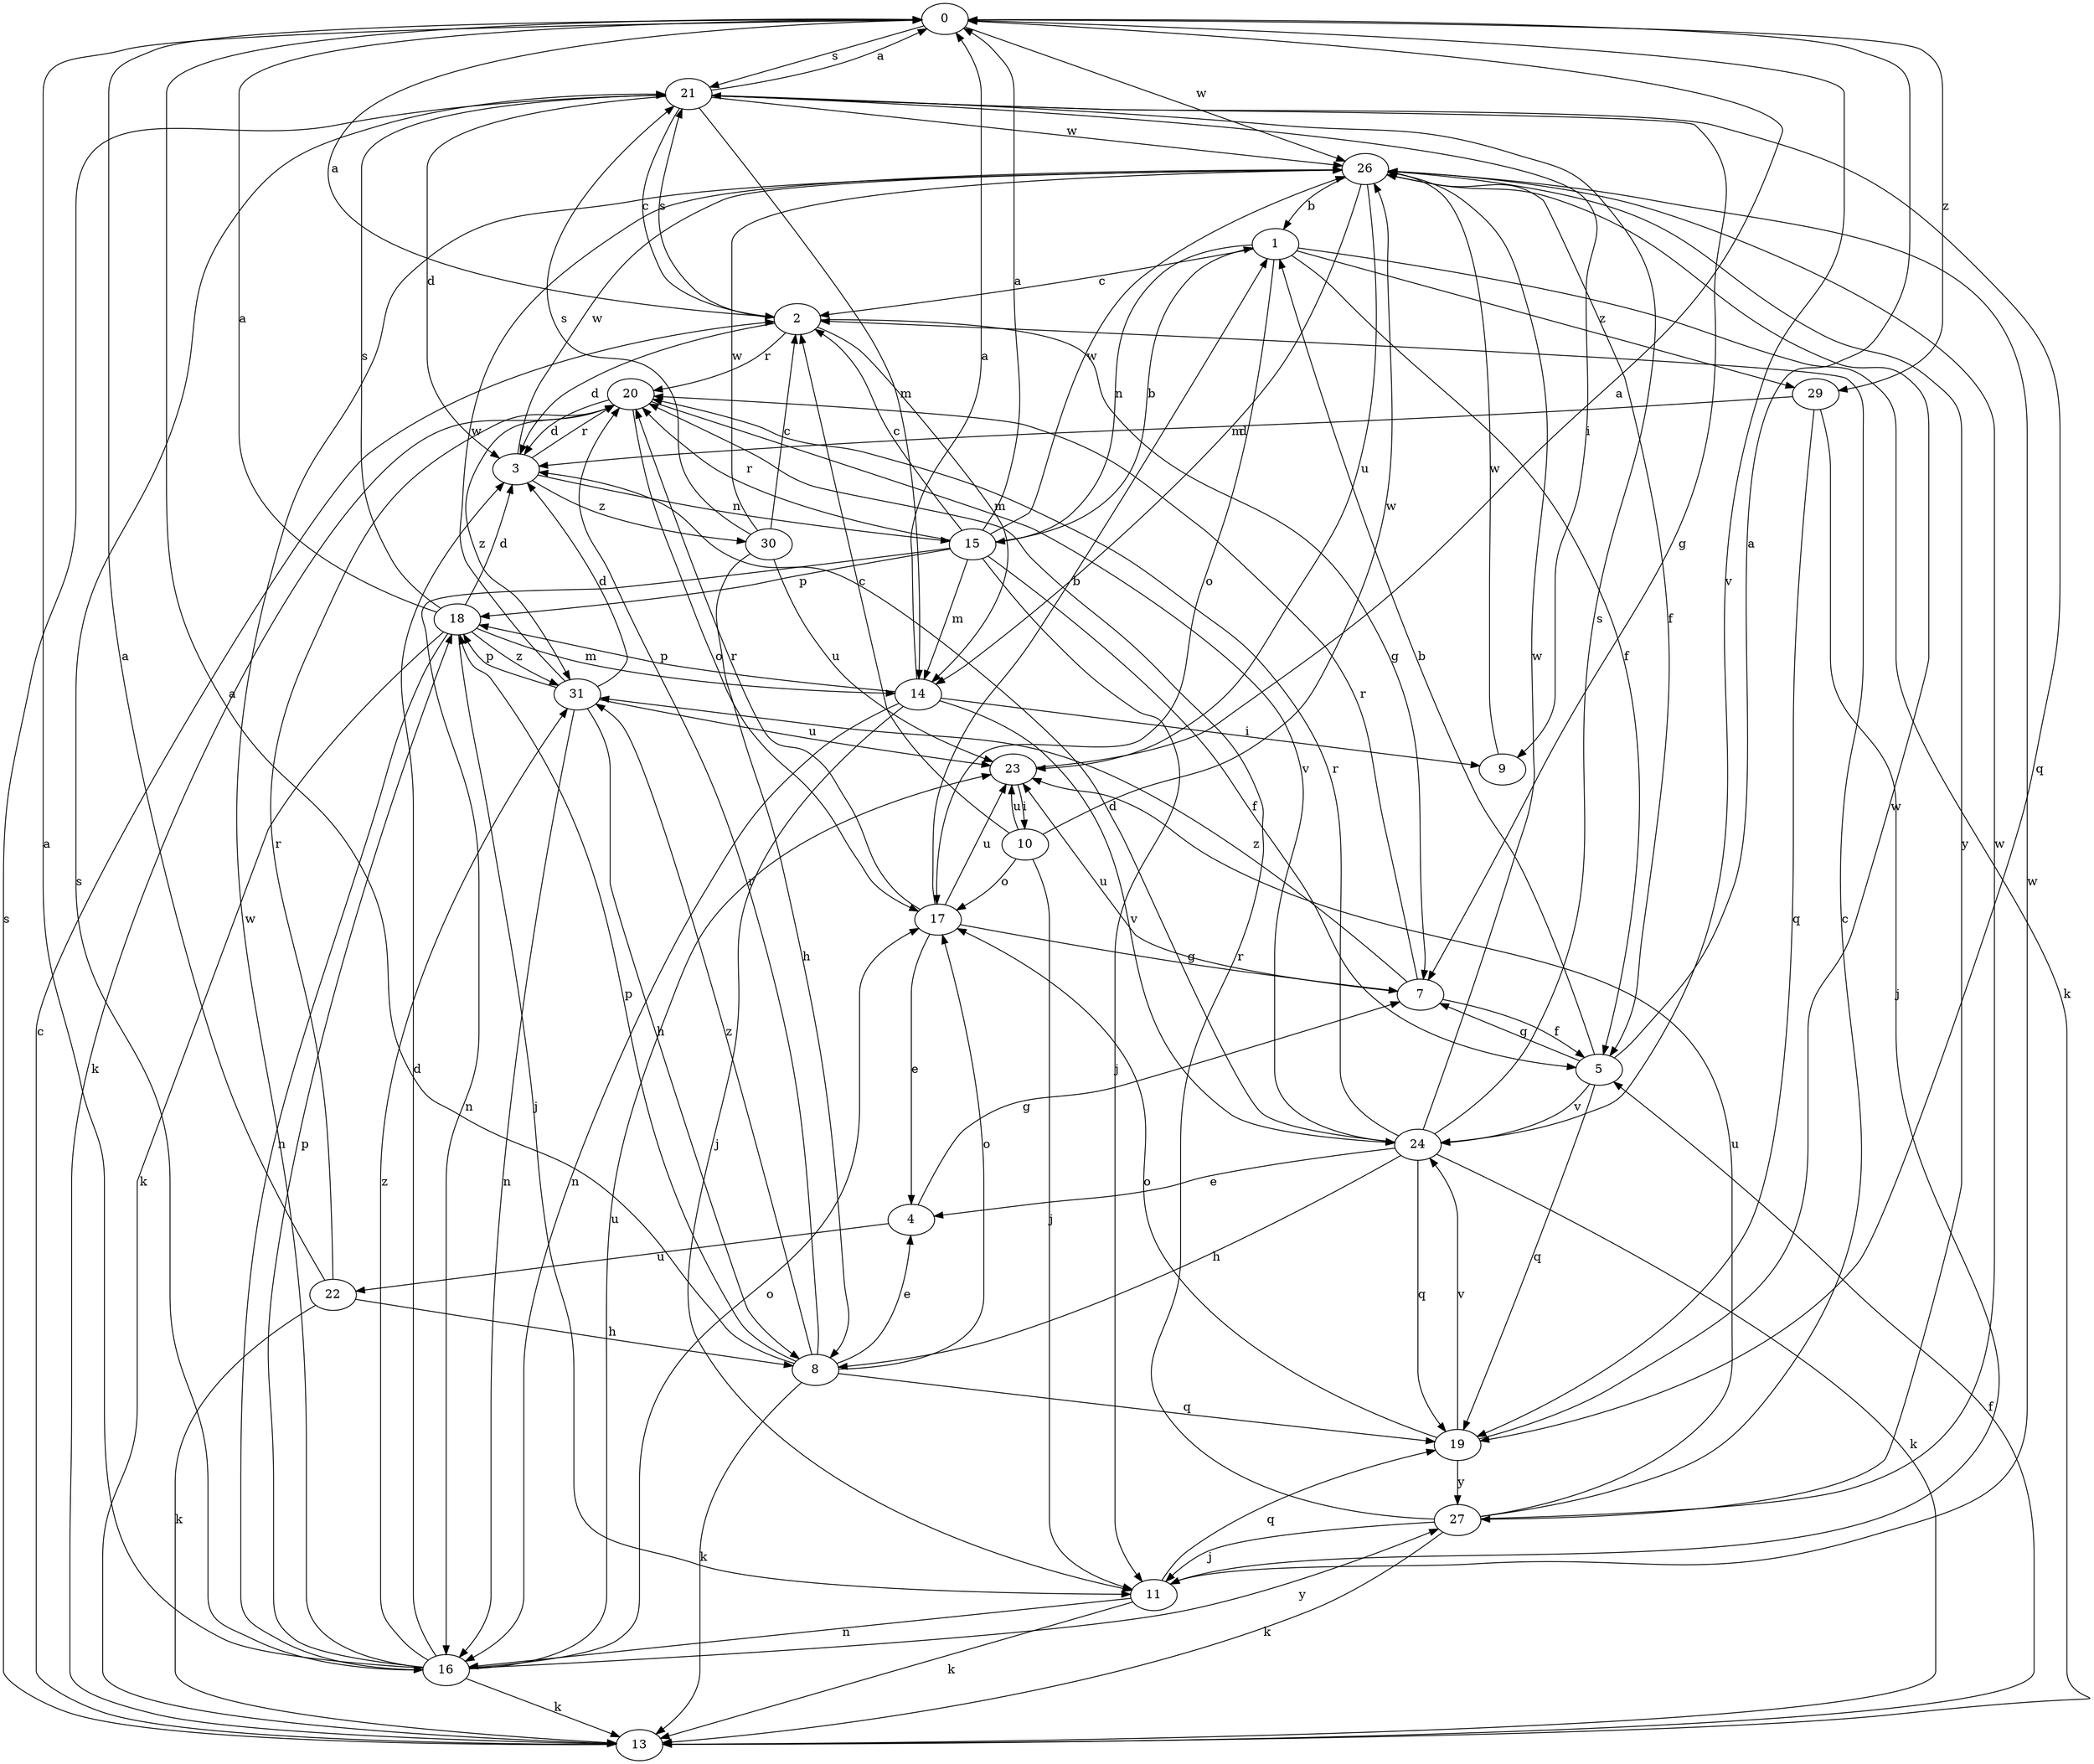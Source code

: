 strict digraph  {
0;
1;
2;
3;
4;
5;
7;
8;
9;
10;
11;
13;
14;
15;
16;
17;
18;
19;
20;
21;
22;
23;
24;
26;
27;
29;
30;
31;
0 -> 21  [label=s];
0 -> 24  [label=v];
0 -> 26  [label=w];
0 -> 29  [label=z];
1 -> 2  [label=c];
1 -> 5  [label=f];
1 -> 13  [label=k];
1 -> 15  [label=n];
1 -> 17  [label=o];
1 -> 29  [label=z];
2 -> 0  [label=a];
2 -> 3  [label=d];
2 -> 7  [label=g];
2 -> 14  [label=m];
2 -> 20  [label=r];
2 -> 21  [label=s];
3 -> 15  [label=n];
3 -> 20  [label=r];
3 -> 26  [label=w];
3 -> 30  [label=z];
4 -> 7  [label=g];
4 -> 22  [label=u];
5 -> 0  [label=a];
5 -> 1  [label=b];
5 -> 7  [label=g];
5 -> 19  [label=q];
5 -> 24  [label=v];
7 -> 5  [label=f];
7 -> 20  [label=r];
7 -> 23  [label=u];
7 -> 31  [label=z];
8 -> 0  [label=a];
8 -> 4  [label=e];
8 -> 13  [label=k];
8 -> 17  [label=o];
8 -> 18  [label=p];
8 -> 19  [label=q];
8 -> 20  [label=r];
8 -> 31  [label=z];
9 -> 26  [label=w];
10 -> 2  [label=c];
10 -> 11  [label=j];
10 -> 17  [label=o];
10 -> 23  [label=u];
10 -> 26  [label=w];
11 -> 13  [label=k];
11 -> 16  [label=n];
11 -> 19  [label=q];
11 -> 26  [label=w];
13 -> 2  [label=c];
13 -> 5  [label=f];
13 -> 21  [label=s];
14 -> 0  [label=a];
14 -> 9  [label=i];
14 -> 11  [label=j];
14 -> 16  [label=n];
14 -> 18  [label=p];
14 -> 24  [label=v];
15 -> 0  [label=a];
15 -> 1  [label=b];
15 -> 2  [label=c];
15 -> 5  [label=f];
15 -> 11  [label=j];
15 -> 14  [label=m];
15 -> 16  [label=n];
15 -> 18  [label=p];
15 -> 20  [label=r];
15 -> 26  [label=w];
16 -> 0  [label=a];
16 -> 3  [label=d];
16 -> 13  [label=k];
16 -> 17  [label=o];
16 -> 18  [label=p];
16 -> 21  [label=s];
16 -> 23  [label=u];
16 -> 26  [label=w];
16 -> 27  [label=y];
16 -> 31  [label=z];
17 -> 1  [label=b];
17 -> 4  [label=e];
17 -> 7  [label=g];
17 -> 20  [label=r];
17 -> 23  [label=u];
18 -> 0  [label=a];
18 -> 3  [label=d];
18 -> 11  [label=j];
18 -> 13  [label=k];
18 -> 14  [label=m];
18 -> 16  [label=n];
18 -> 21  [label=s];
18 -> 31  [label=z];
19 -> 17  [label=o];
19 -> 24  [label=v];
19 -> 26  [label=w];
19 -> 27  [label=y];
20 -> 3  [label=d];
20 -> 13  [label=k];
20 -> 17  [label=o];
20 -> 24  [label=v];
20 -> 31  [label=z];
21 -> 0  [label=a];
21 -> 2  [label=c];
21 -> 3  [label=d];
21 -> 7  [label=g];
21 -> 9  [label=i];
21 -> 14  [label=m];
21 -> 19  [label=q];
21 -> 26  [label=w];
22 -> 0  [label=a];
22 -> 8  [label=h];
22 -> 13  [label=k];
22 -> 20  [label=r];
23 -> 0  [label=a];
23 -> 10  [label=i];
24 -> 3  [label=d];
24 -> 4  [label=e];
24 -> 8  [label=h];
24 -> 13  [label=k];
24 -> 19  [label=q];
24 -> 20  [label=r];
24 -> 21  [label=s];
24 -> 26  [label=w];
26 -> 1  [label=b];
26 -> 5  [label=f];
26 -> 14  [label=m];
26 -> 23  [label=u];
26 -> 27  [label=y];
27 -> 2  [label=c];
27 -> 11  [label=j];
27 -> 13  [label=k];
27 -> 20  [label=r];
27 -> 23  [label=u];
27 -> 26  [label=w];
29 -> 3  [label=d];
29 -> 11  [label=j];
29 -> 19  [label=q];
30 -> 2  [label=c];
30 -> 8  [label=h];
30 -> 21  [label=s];
30 -> 23  [label=u];
30 -> 26  [label=w];
31 -> 3  [label=d];
31 -> 8  [label=h];
31 -> 16  [label=n];
31 -> 18  [label=p];
31 -> 23  [label=u];
31 -> 26  [label=w];
}
